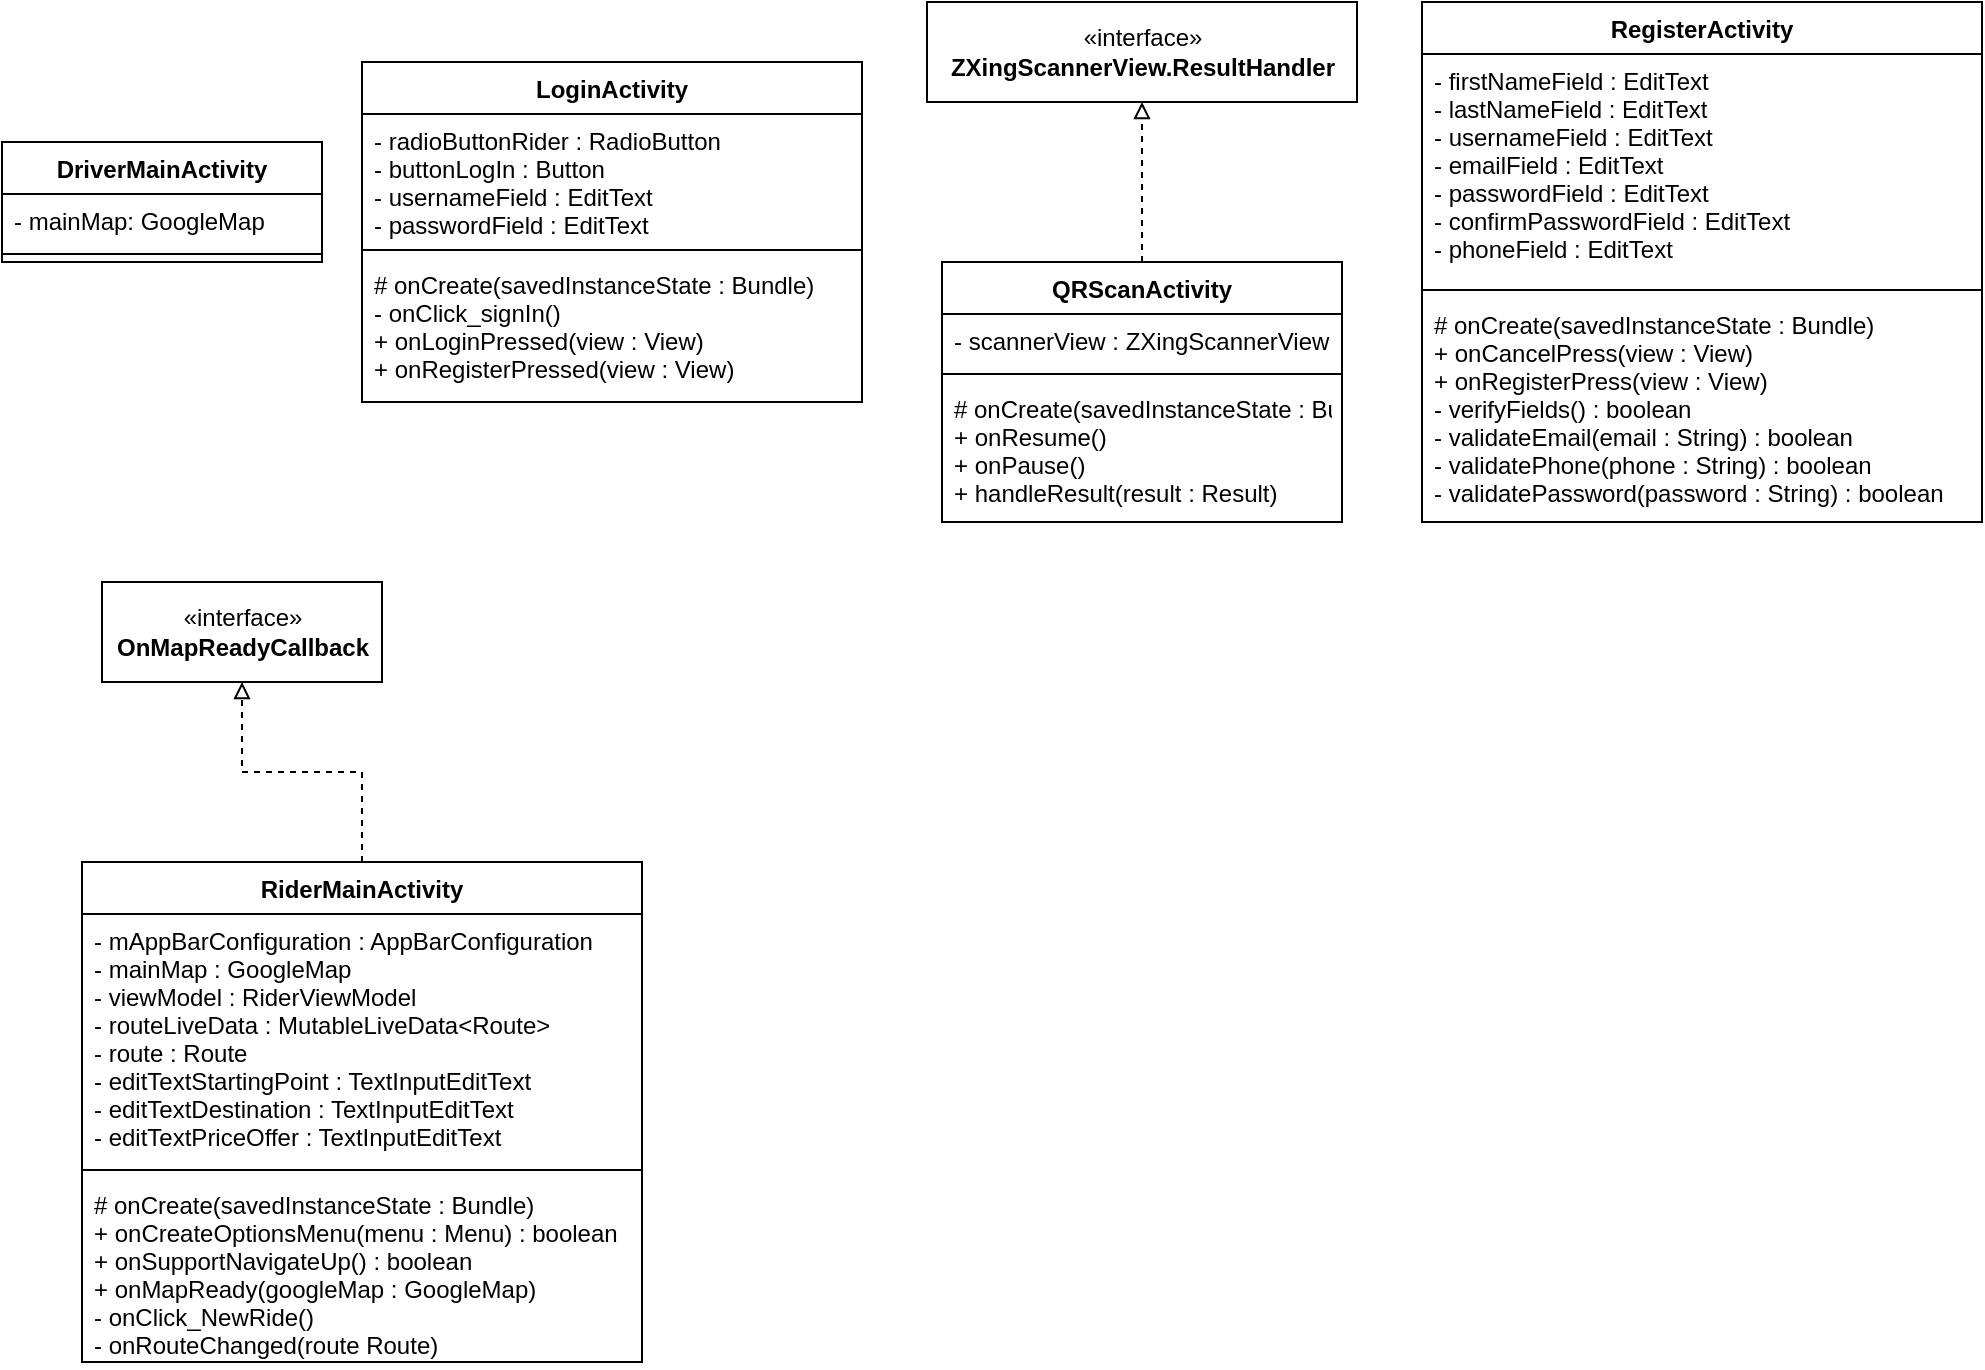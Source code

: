 <mxfile version="12.8.4" type="github"><diagram id="SIjYvX_ucTfwDIjcnDER" name="Page-1"><mxGraphModel dx="1422" dy="801" grid="1" gridSize="10" guides="1" tooltips="1" connect="1" arrows="1" fold="1" page="1" pageScale="1" pageWidth="1100" pageHeight="850" math="0" shadow="0"><root><mxCell id="0"/><mxCell id="1" parent="0"/><mxCell id="962DK0U6kednPv-vLTIq-1" value="DriverMainActivity" style="swimlane;fontStyle=1;align=center;verticalAlign=top;childLayout=stackLayout;horizontal=1;startSize=26;horizontalStack=0;resizeParent=1;resizeParentMax=0;resizeLast=0;collapsible=1;marginBottom=0;" vertex="1" parent="1"><mxGeometry x="40" y="90" width="160" height="60" as="geometry"/></mxCell><mxCell id="962DK0U6kednPv-vLTIq-2" value="- mainMap: GoogleMap" style="text;strokeColor=none;fillColor=none;align=left;verticalAlign=top;spacingLeft=4;spacingRight=4;overflow=hidden;rotatable=0;points=[[0,0.5],[1,0.5]];portConstraint=eastwest;" vertex="1" parent="962DK0U6kednPv-vLTIq-1"><mxGeometry y="26" width="160" height="26" as="geometry"/></mxCell><mxCell id="962DK0U6kednPv-vLTIq-3" value="" style="line;strokeWidth=1;fillColor=none;align=left;verticalAlign=middle;spacingTop=-1;spacingLeft=3;spacingRight=3;rotatable=0;labelPosition=right;points=[];portConstraint=eastwest;" vertex="1" parent="962DK0U6kednPv-vLTIq-1"><mxGeometry y="52" width="160" height="8" as="geometry"/></mxCell><mxCell id="962DK0U6kednPv-vLTIq-9" value="LoginActivity" style="swimlane;fontStyle=1;align=center;verticalAlign=top;childLayout=stackLayout;horizontal=1;startSize=26;horizontalStack=0;resizeParent=1;resizeParentMax=0;resizeLast=0;collapsible=1;marginBottom=0;" vertex="1" parent="1"><mxGeometry x="220" y="50" width="250" height="170" as="geometry"/></mxCell><mxCell id="962DK0U6kednPv-vLTIq-10" value="- radioButtonRider : RadioButton&#xA;- buttonLogIn : Button&#xA;- usernameField : EditText&#xA;- passwordField : EditText&#xA;&#xA;&#xA;&#xA;" style="text;strokeColor=none;fillColor=none;align=left;verticalAlign=top;spacingLeft=4;spacingRight=4;overflow=hidden;rotatable=0;points=[[0,0.5],[1,0.5]];portConstraint=eastwest;" vertex="1" parent="962DK0U6kednPv-vLTIq-9"><mxGeometry y="26" width="250" height="64" as="geometry"/></mxCell><mxCell id="962DK0U6kednPv-vLTIq-11" value="" style="line;strokeWidth=1;fillColor=none;align=left;verticalAlign=middle;spacingTop=-1;spacingLeft=3;spacingRight=3;rotatable=0;labelPosition=right;points=[];portConstraint=eastwest;" vertex="1" parent="962DK0U6kednPv-vLTIq-9"><mxGeometry y="90" width="250" height="8" as="geometry"/></mxCell><mxCell id="962DK0U6kednPv-vLTIq-12" value="# onCreate(savedInstanceState : Bundle)&#xA;- onClick_signIn()&#xA;+ onLoginPressed(view : View)&#xA;+ onRegisterPressed(view : View)&#xA;" style="text;strokeColor=none;fillColor=none;align=left;verticalAlign=top;spacingLeft=4;spacingRight=4;overflow=hidden;rotatable=0;points=[[0,0.5],[1,0.5]];portConstraint=eastwest;" vertex="1" parent="962DK0U6kednPv-vLTIq-9"><mxGeometry y="98" width="250" height="72" as="geometry"/></mxCell><mxCell id="962DK0U6kednPv-vLTIq-19" style="edgeStyle=orthogonalEdgeStyle;rounded=0;orthogonalLoop=1;jettySize=auto;html=1;entryX=0.5;entryY=1;entryDx=0;entryDy=0;dashed=1;endArrow=block;endFill=0;" edge="1" parent="1" source="962DK0U6kednPv-vLTIq-14" target="962DK0U6kednPv-vLTIq-18"><mxGeometry relative="1" as="geometry"/></mxCell><mxCell id="962DK0U6kednPv-vLTIq-14" value="QRScanActivity" style="swimlane;fontStyle=1;align=center;verticalAlign=top;childLayout=stackLayout;horizontal=1;startSize=26;horizontalStack=0;resizeParent=1;resizeParentMax=0;resizeLast=0;collapsible=1;marginBottom=0;" vertex="1" parent="1"><mxGeometry x="510" y="150" width="200" height="130" as="geometry"/></mxCell><mxCell id="962DK0U6kednPv-vLTIq-15" value="- scannerView : ZXingScannerView" style="text;strokeColor=none;fillColor=none;align=left;verticalAlign=top;spacingLeft=4;spacingRight=4;overflow=hidden;rotatable=0;points=[[0,0.5],[1,0.5]];portConstraint=eastwest;" vertex="1" parent="962DK0U6kednPv-vLTIq-14"><mxGeometry y="26" width="200" height="26" as="geometry"/></mxCell><mxCell id="962DK0U6kednPv-vLTIq-16" value="" style="line;strokeWidth=1;fillColor=none;align=left;verticalAlign=middle;spacingTop=-1;spacingLeft=3;spacingRight=3;rotatable=0;labelPosition=right;points=[];portConstraint=eastwest;" vertex="1" parent="962DK0U6kednPv-vLTIq-14"><mxGeometry y="52" width="200" height="8" as="geometry"/></mxCell><mxCell id="962DK0U6kednPv-vLTIq-17" value="# onCreate(savedInstanceState : Bundle)&#xA;+ onResume()&#xA;+ onPause()&#xA;+ handleResult(result : Result)&#xA;" style="text;strokeColor=none;fillColor=none;align=left;verticalAlign=top;spacingLeft=4;spacingRight=4;overflow=hidden;rotatable=0;points=[[0,0.5],[1,0.5]];portConstraint=eastwest;" vertex="1" parent="962DK0U6kednPv-vLTIq-14"><mxGeometry y="60" width="200" height="70" as="geometry"/></mxCell><mxCell id="962DK0U6kednPv-vLTIq-18" value="«interface»&lt;br&gt;&lt;b&gt;ZXingScannerView.ResultHandler&lt;/b&gt;" style="html=1;" vertex="1" parent="1"><mxGeometry x="502.5" y="20" width="215" height="50" as="geometry"/></mxCell><mxCell id="962DK0U6kednPv-vLTIq-20" value="RegisterActivity" style="swimlane;fontStyle=1;align=center;verticalAlign=top;childLayout=stackLayout;horizontal=1;startSize=26;horizontalStack=0;resizeParent=1;resizeParentMax=0;resizeLast=0;collapsible=1;marginBottom=0;" vertex="1" parent="1"><mxGeometry x="750" y="20" width="280" height="260" as="geometry"/></mxCell><mxCell id="962DK0U6kednPv-vLTIq-21" value="- firstNameField : EditText&#xA;- lastNameField : EditText&#xA;- usernameField : EditText&#xA;- emailField : EditText&#xA;- passwordField : EditText&#xA;- confirmPasswordField : EditText&#xA;- phoneField : EditText" style="text;strokeColor=none;fillColor=none;align=left;verticalAlign=top;spacingLeft=4;spacingRight=4;overflow=hidden;rotatable=0;points=[[0,0.5],[1,0.5]];portConstraint=eastwest;" vertex="1" parent="962DK0U6kednPv-vLTIq-20"><mxGeometry y="26" width="280" height="114" as="geometry"/></mxCell><mxCell id="962DK0U6kednPv-vLTIq-22" value="" style="line;strokeWidth=1;fillColor=none;align=left;verticalAlign=middle;spacingTop=-1;spacingLeft=3;spacingRight=3;rotatable=0;labelPosition=right;points=[];portConstraint=eastwest;" vertex="1" parent="962DK0U6kednPv-vLTIq-20"><mxGeometry y="140" width="280" height="8" as="geometry"/></mxCell><mxCell id="962DK0U6kednPv-vLTIq-23" value="# onCreate(savedInstanceState : Bundle)&#xA;+ onCancelPress(view : View)&#xA;+ onRegisterPress(view : View)&#xA;- verifyFields() : boolean&#xA;- validateEmail(email : String) : boolean&#xA;- validatePhone(phone : String) : boolean&#xA;- validatePassword(password : String) : boolean&#xA;" style="text;strokeColor=none;fillColor=none;align=left;verticalAlign=top;spacingLeft=4;spacingRight=4;overflow=hidden;rotatable=0;points=[[0,0.5],[1,0.5]];portConstraint=eastwest;" vertex="1" parent="962DK0U6kednPv-vLTIq-20"><mxGeometry y="148" width="280" height="112" as="geometry"/></mxCell><mxCell id="962DK0U6kednPv-vLTIq-29" style="edgeStyle=orthogonalEdgeStyle;rounded=0;orthogonalLoop=1;jettySize=auto;html=1;entryX=0.5;entryY=1;entryDx=0;entryDy=0;dashed=1;endArrow=block;endFill=0;" edge="1" parent="1" source="962DK0U6kednPv-vLTIq-24" target="962DK0U6kednPv-vLTIq-28"><mxGeometry relative="1" as="geometry"/></mxCell><mxCell id="962DK0U6kednPv-vLTIq-24" value="RiderMainActivity" style="swimlane;fontStyle=1;align=center;verticalAlign=top;childLayout=stackLayout;horizontal=1;startSize=26;horizontalStack=0;resizeParent=1;resizeParentMax=0;resizeLast=0;collapsible=1;marginBottom=0;" vertex="1" parent="1"><mxGeometry x="80" y="450" width="280" height="250" as="geometry"/></mxCell><mxCell id="962DK0U6kednPv-vLTIq-25" value="- mAppBarConfiguration : AppBarConfiguration&#xA;- mainMap : GoogleMap&#xA;- viewModel : RiderViewModel&#xA;- routeLiveData : MutableLiveData&lt;Route&gt;&#xA;- route : Route&#xA;- editTextStartingPoint : TextInputEditText&#xA;- editTextDestination : TextInputEditText&#xA;- editTextPriceOffer : TextInputEditText&#xA;" style="text;strokeColor=none;fillColor=none;align=left;verticalAlign=top;spacingLeft=4;spacingRight=4;overflow=hidden;rotatable=0;points=[[0,0.5],[1,0.5]];portConstraint=eastwest;" vertex="1" parent="962DK0U6kednPv-vLTIq-24"><mxGeometry y="26" width="280" height="124" as="geometry"/></mxCell><mxCell id="962DK0U6kednPv-vLTIq-26" value="" style="line;strokeWidth=1;fillColor=none;align=left;verticalAlign=middle;spacingTop=-1;spacingLeft=3;spacingRight=3;rotatable=0;labelPosition=right;points=[];portConstraint=eastwest;" vertex="1" parent="962DK0U6kednPv-vLTIq-24"><mxGeometry y="150" width="280" height="8" as="geometry"/></mxCell><mxCell id="962DK0U6kednPv-vLTIq-27" value="# onCreate(savedInstanceState : Bundle)&#xA;+ onCreateOptionsMenu(menu : Menu) : boolean&#xA;+ onSupportNavigateUp() : boolean&#xA;+ onMapReady(googleMap : GoogleMap)&#xA;- onClick_NewRide()&#xA;- onRouteChanged(route Route)&#xA;" style="text;strokeColor=none;fillColor=none;align=left;verticalAlign=top;spacingLeft=4;spacingRight=4;overflow=hidden;rotatable=0;points=[[0,0.5],[1,0.5]];portConstraint=eastwest;" vertex="1" parent="962DK0U6kednPv-vLTIq-24"><mxGeometry y="158" width="280" height="92" as="geometry"/></mxCell><mxCell id="962DK0U6kednPv-vLTIq-28" value="«interface»&lt;br&gt;&lt;div&gt;&lt;b&gt;OnMapReadyCallback&lt;/b&gt;&lt;/div&gt;" style="html=1;" vertex="1" parent="1"><mxGeometry x="90" y="310" width="140" height="50" as="geometry"/></mxCell></root></mxGraphModel></diagram></mxfile>